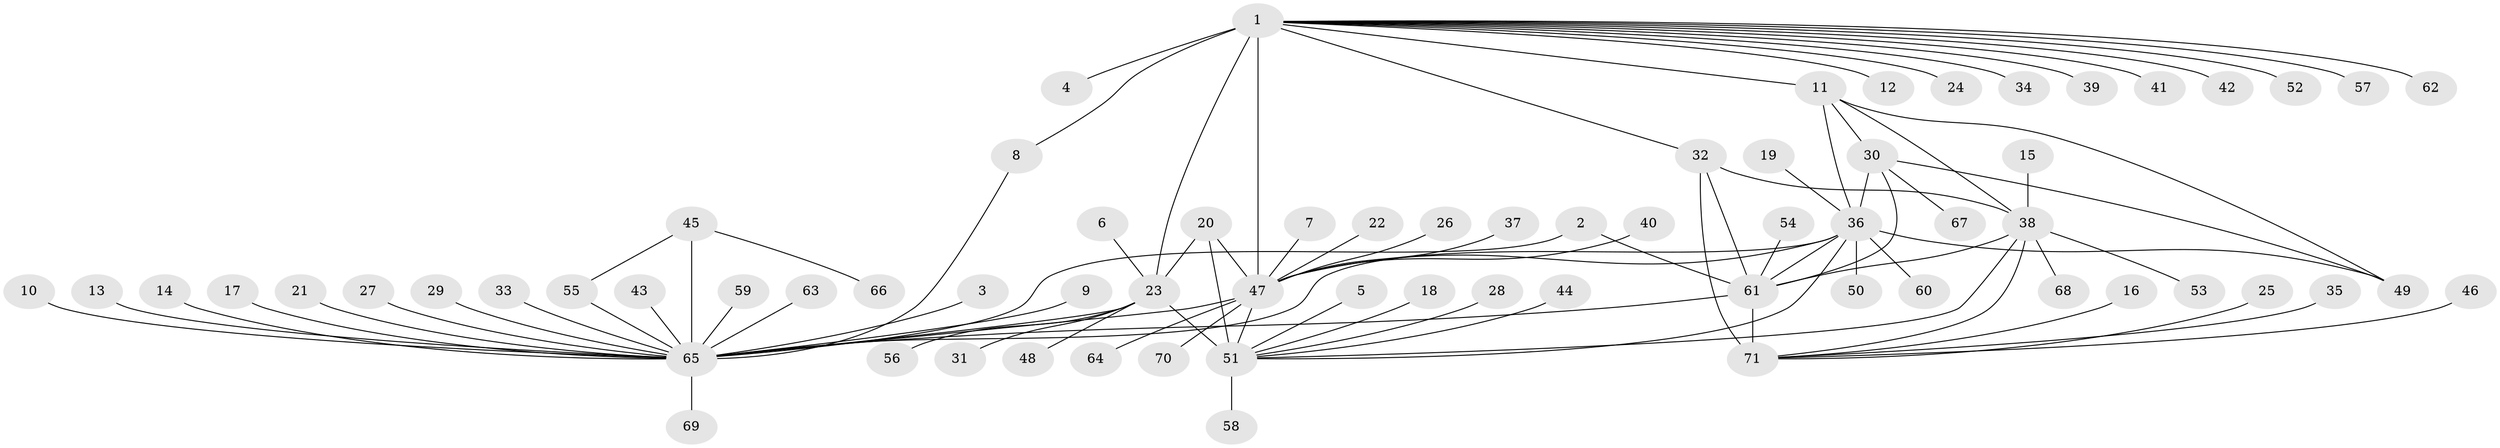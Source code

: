 // original degree distribution, {10: 0.035211267605633804, 6: 0.02112676056338028, 9: 0.056338028169014086, 13: 0.02112676056338028, 11: 0.014084507042253521, 12: 0.007042253521126761, 8: 0.056338028169014086, 7: 0.02112676056338028, 16: 0.007042253521126761, 14: 0.007042253521126761, 2: 0.1056338028169014, 1: 0.6267605633802817, 4: 0.014084507042253521, 3: 0.007042253521126761}
// Generated by graph-tools (version 1.1) at 2025/50/03/09/25 03:50:35]
// undirected, 71 vertices, 91 edges
graph export_dot {
graph [start="1"]
  node [color=gray90,style=filled];
  1;
  2;
  3;
  4;
  5;
  6;
  7;
  8;
  9;
  10;
  11;
  12;
  13;
  14;
  15;
  16;
  17;
  18;
  19;
  20;
  21;
  22;
  23;
  24;
  25;
  26;
  27;
  28;
  29;
  30;
  31;
  32;
  33;
  34;
  35;
  36;
  37;
  38;
  39;
  40;
  41;
  42;
  43;
  44;
  45;
  46;
  47;
  48;
  49;
  50;
  51;
  52;
  53;
  54;
  55;
  56;
  57;
  58;
  59;
  60;
  61;
  62;
  63;
  64;
  65;
  66;
  67;
  68;
  69;
  70;
  71;
  1 -- 4 [weight=1.0];
  1 -- 8 [weight=1.0];
  1 -- 11 [weight=1.0];
  1 -- 12 [weight=1.0];
  1 -- 23 [weight=1.0];
  1 -- 24 [weight=1.0];
  1 -- 32 [weight=1.0];
  1 -- 34 [weight=1.0];
  1 -- 39 [weight=1.0];
  1 -- 41 [weight=1.0];
  1 -- 42 [weight=1.0];
  1 -- 47 [weight=12.0];
  1 -- 52 [weight=1.0];
  1 -- 57 [weight=1.0];
  1 -- 62 [weight=1.0];
  2 -- 61 [weight=1.0];
  2 -- 65 [weight=1.0];
  3 -- 65 [weight=1.0];
  5 -- 51 [weight=1.0];
  6 -- 23 [weight=1.0];
  7 -- 47 [weight=1.0];
  8 -- 65 [weight=1.0];
  9 -- 65 [weight=1.0];
  10 -- 65 [weight=1.0];
  11 -- 30 [weight=6.0];
  11 -- 36 [weight=2.0];
  11 -- 38 [weight=1.0];
  11 -- 49 [weight=2.0];
  13 -- 65 [weight=1.0];
  14 -- 65 [weight=1.0];
  15 -- 38 [weight=1.0];
  16 -- 71 [weight=1.0];
  17 -- 65 [weight=1.0];
  18 -- 51 [weight=1.0];
  19 -- 36 [weight=1.0];
  20 -- 23 [weight=2.0];
  20 -- 47 [weight=1.0];
  20 -- 51 [weight=4.0];
  21 -- 65 [weight=1.0];
  22 -- 47 [weight=1.0];
  23 -- 31 [weight=1.0];
  23 -- 48 [weight=1.0];
  23 -- 51 [weight=8.0];
  23 -- 56 [weight=1.0];
  23 -- 65 [weight=1.0];
  25 -- 71 [weight=1.0];
  26 -- 47 [weight=1.0];
  27 -- 65 [weight=1.0];
  28 -- 51 [weight=1.0];
  29 -- 65 [weight=1.0];
  30 -- 36 [weight=3.0];
  30 -- 49 [weight=3.0];
  30 -- 61 [weight=1.0];
  30 -- 67 [weight=1.0];
  32 -- 38 [weight=1.0];
  32 -- 61 [weight=3.0];
  32 -- 71 [weight=2.0];
  33 -- 65 [weight=1.0];
  35 -- 71 [weight=1.0];
  36 -- 47 [weight=1.0];
  36 -- 49 [weight=1.0];
  36 -- 50 [weight=1.0];
  36 -- 51 [weight=1.0];
  36 -- 60 [weight=1.0];
  36 -- 61 [weight=1.0];
  36 -- 65 [weight=1.0];
  37 -- 47 [weight=1.0];
  38 -- 51 [weight=1.0];
  38 -- 53 [weight=1.0];
  38 -- 61 [weight=3.0];
  38 -- 68 [weight=1.0];
  38 -- 71 [weight=2.0];
  40 -- 47 [weight=1.0];
  43 -- 65 [weight=1.0];
  44 -- 51 [weight=1.0];
  45 -- 55 [weight=1.0];
  45 -- 65 [weight=5.0];
  45 -- 66 [weight=1.0];
  46 -- 71 [weight=1.0];
  47 -- 51 [weight=1.0];
  47 -- 64 [weight=1.0];
  47 -- 65 [weight=1.0];
  47 -- 70 [weight=1.0];
  51 -- 58 [weight=1.0];
  54 -- 61 [weight=1.0];
  55 -- 65 [weight=5.0];
  59 -- 65 [weight=1.0];
  61 -- 65 [weight=1.0];
  61 -- 71 [weight=6.0];
  63 -- 65 [weight=1.0];
  65 -- 69 [weight=1.0];
}
